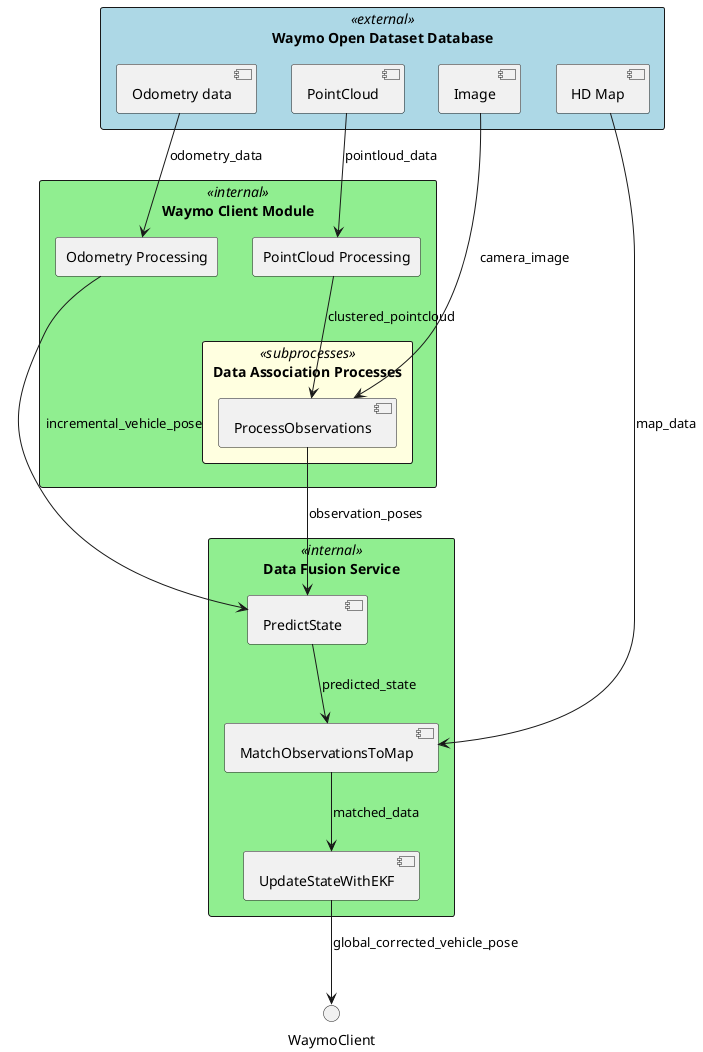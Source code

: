 @startuml
skinparam rectangle {
    BackgroundColor<<external>> LightBlue
    BackgroundColor<<internal>> LightGreen
    BackgroundColor<<subprocesses>> LightYellow
    Padding 20
    MinWidth 300
}

rectangle "Waymo Open Dataset Database" <<external>> {
    [Odometry data]
    [PointCloud]
    [Image]
    [HD Map]
}

rectangle "Waymo Client Module" <<internal>> {
    rectangle "PointCloud Processing" as pointCloudProcessing
    rectangle "Odometry Processing" as odomProcessing
    rectangle "Data Association Processes" <<subprocesses>> {
        [ProcessObservations]
    }
}

rectangle "Data Fusion Service" <<internal>> {
    [PredictState]
    [MatchObservationsToMap]
    [UpdateStateWithEKF]
}

[Odometry data] --> odomProcessing : odometry_data
[PointCloud] --> pointCloudProcessing : pointloud_data
pointCloudProcessing --> [ProcessObservations] : clustered_pointcloud

[Image] --> [ProcessObservations] : camera_image

[HD Map] --> [MatchObservationsToMap] : map_data

[ProcessObservations] --> [PredictState] : observation_poses
[odomProcessing] --> [PredictState] : incremental_vehicle_pose

[PredictState] --> [MatchObservationsToMap] : predicted_state
[MatchObservationsToMap] --> [UpdateStateWithEKF] : matched_data
[UpdateStateWithEKF] --> "WaymoClient" : global_corrected_vehicle_pose

@enduml
